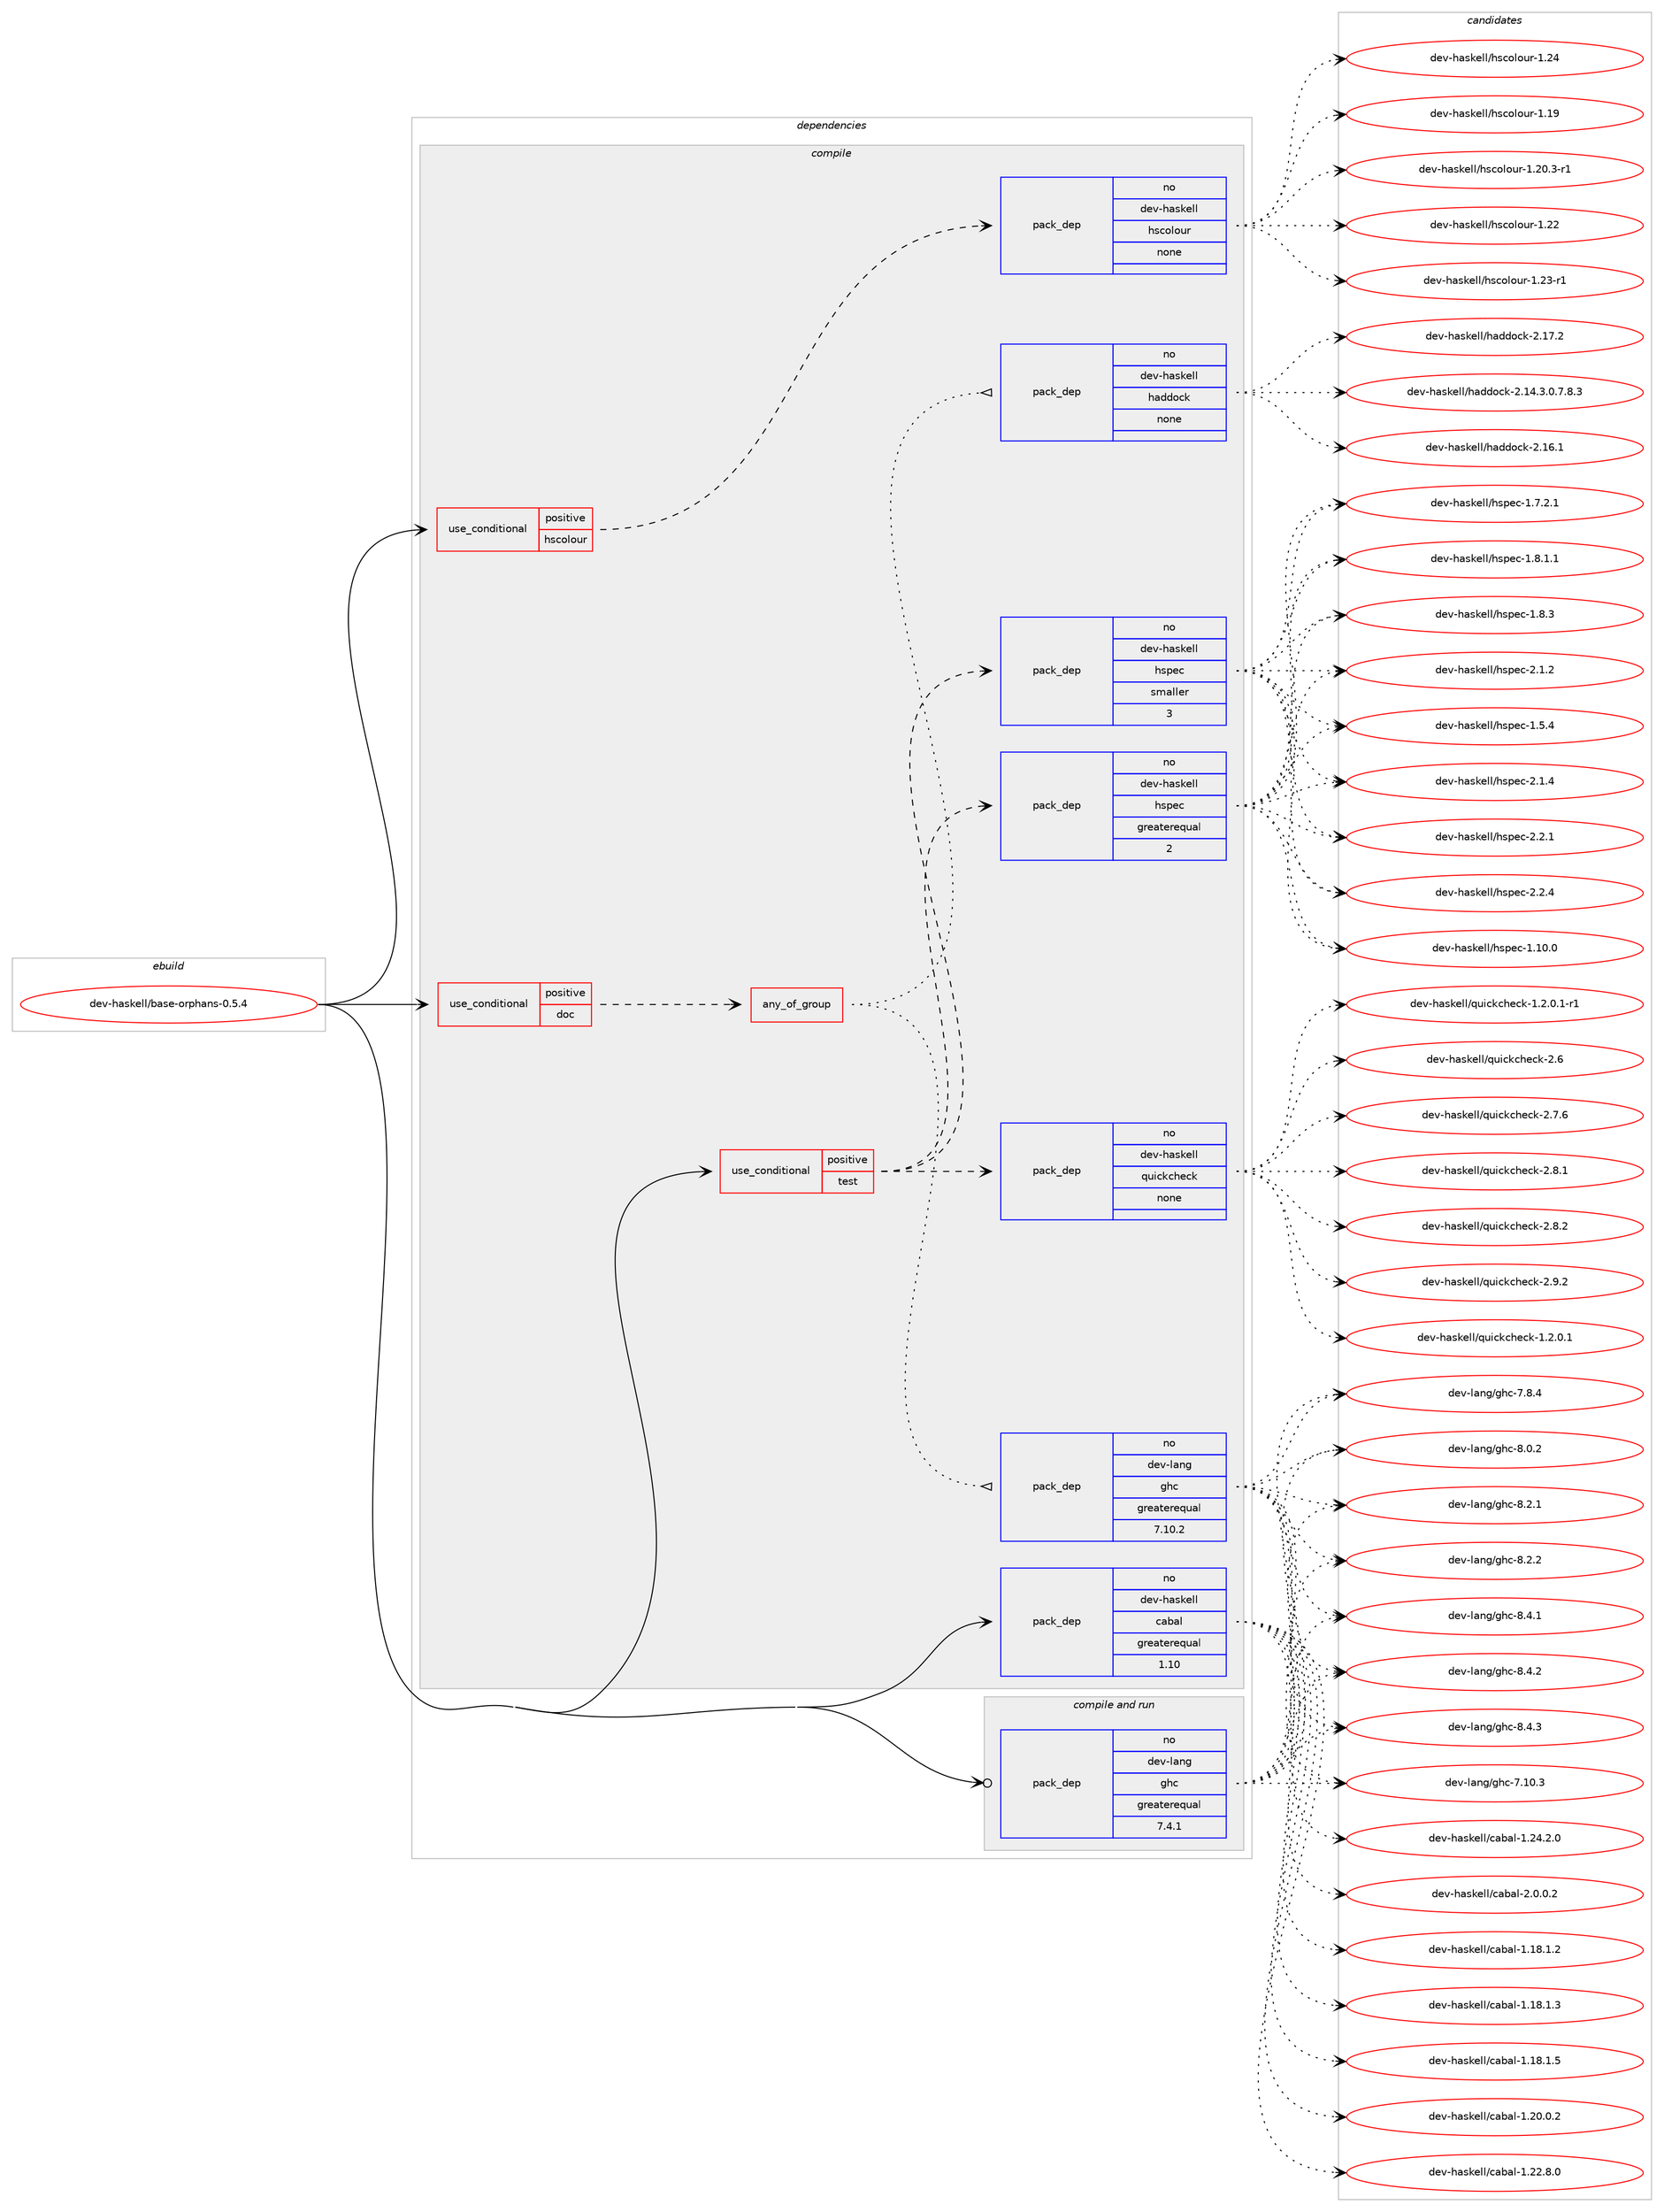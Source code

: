 digraph prolog {

# *************
# Graph options
# *************

newrank=true;
concentrate=true;
compound=true;
graph [rankdir=LR,fontname=Helvetica,fontsize=10,ranksep=1.5];#, ranksep=2.5, nodesep=0.2];
edge  [arrowhead=vee];
node  [fontname=Helvetica,fontsize=10];

# **********
# The ebuild
# **********

subgraph cluster_leftcol {
color=gray;
rank=same;
label=<<i>ebuild</i>>;
id [label="dev-haskell/base-orphans-0.5.4", color=red, width=4, href="../dev-haskell/base-orphans-0.5.4.svg"];
}

# ****************
# The dependencies
# ****************

subgraph cluster_midcol {
color=gray;
label=<<i>dependencies</i>>;
subgraph cluster_compile {
fillcolor="#eeeeee";
style=filled;
label=<<i>compile</i>>;
subgraph cond358675 {
dependency1326810 [label=<<TABLE BORDER="0" CELLBORDER="1" CELLSPACING="0" CELLPADDING="4"><TR><TD ROWSPAN="3" CELLPADDING="10">use_conditional</TD></TR><TR><TD>positive</TD></TR><TR><TD>doc</TD></TR></TABLE>>, shape=none, color=red];
subgraph any20558 {
dependency1326811 [label=<<TABLE BORDER="0" CELLBORDER="1" CELLSPACING="0" CELLPADDING="4"><TR><TD CELLPADDING="10">any_of_group</TD></TR></TABLE>>, shape=none, color=red];subgraph pack947025 {
dependency1326812 [label=<<TABLE BORDER="0" CELLBORDER="1" CELLSPACING="0" CELLPADDING="4" WIDTH="220"><TR><TD ROWSPAN="6" CELLPADDING="30">pack_dep</TD></TR><TR><TD WIDTH="110">no</TD></TR><TR><TD>dev-haskell</TD></TR><TR><TD>haddock</TD></TR><TR><TD>none</TD></TR><TR><TD></TD></TR></TABLE>>, shape=none, color=blue];
}
dependency1326811:e -> dependency1326812:w [weight=20,style="dotted",arrowhead="oinv"];
subgraph pack947026 {
dependency1326813 [label=<<TABLE BORDER="0" CELLBORDER="1" CELLSPACING="0" CELLPADDING="4" WIDTH="220"><TR><TD ROWSPAN="6" CELLPADDING="30">pack_dep</TD></TR><TR><TD WIDTH="110">no</TD></TR><TR><TD>dev-lang</TD></TR><TR><TD>ghc</TD></TR><TR><TD>greaterequal</TD></TR><TR><TD>7.10.2</TD></TR></TABLE>>, shape=none, color=blue];
}
dependency1326811:e -> dependency1326813:w [weight=20,style="dotted",arrowhead="oinv"];
}
dependency1326810:e -> dependency1326811:w [weight=20,style="dashed",arrowhead="vee"];
}
id:e -> dependency1326810:w [weight=20,style="solid",arrowhead="vee"];
subgraph cond358676 {
dependency1326814 [label=<<TABLE BORDER="0" CELLBORDER="1" CELLSPACING="0" CELLPADDING="4"><TR><TD ROWSPAN="3" CELLPADDING="10">use_conditional</TD></TR><TR><TD>positive</TD></TR><TR><TD>hscolour</TD></TR></TABLE>>, shape=none, color=red];
subgraph pack947027 {
dependency1326815 [label=<<TABLE BORDER="0" CELLBORDER="1" CELLSPACING="0" CELLPADDING="4" WIDTH="220"><TR><TD ROWSPAN="6" CELLPADDING="30">pack_dep</TD></TR><TR><TD WIDTH="110">no</TD></TR><TR><TD>dev-haskell</TD></TR><TR><TD>hscolour</TD></TR><TR><TD>none</TD></TR><TR><TD></TD></TR></TABLE>>, shape=none, color=blue];
}
dependency1326814:e -> dependency1326815:w [weight=20,style="dashed",arrowhead="vee"];
}
id:e -> dependency1326814:w [weight=20,style="solid",arrowhead="vee"];
subgraph cond358677 {
dependency1326816 [label=<<TABLE BORDER="0" CELLBORDER="1" CELLSPACING="0" CELLPADDING="4"><TR><TD ROWSPAN="3" CELLPADDING="10">use_conditional</TD></TR><TR><TD>positive</TD></TR><TR><TD>test</TD></TR></TABLE>>, shape=none, color=red];
subgraph pack947028 {
dependency1326817 [label=<<TABLE BORDER="0" CELLBORDER="1" CELLSPACING="0" CELLPADDING="4" WIDTH="220"><TR><TD ROWSPAN="6" CELLPADDING="30">pack_dep</TD></TR><TR><TD WIDTH="110">no</TD></TR><TR><TD>dev-haskell</TD></TR><TR><TD>hspec</TD></TR><TR><TD>greaterequal</TD></TR><TR><TD>2</TD></TR></TABLE>>, shape=none, color=blue];
}
dependency1326816:e -> dependency1326817:w [weight=20,style="dashed",arrowhead="vee"];
subgraph pack947029 {
dependency1326818 [label=<<TABLE BORDER="0" CELLBORDER="1" CELLSPACING="0" CELLPADDING="4" WIDTH="220"><TR><TD ROWSPAN="6" CELLPADDING="30">pack_dep</TD></TR><TR><TD WIDTH="110">no</TD></TR><TR><TD>dev-haskell</TD></TR><TR><TD>hspec</TD></TR><TR><TD>smaller</TD></TR><TR><TD>3</TD></TR></TABLE>>, shape=none, color=blue];
}
dependency1326816:e -> dependency1326818:w [weight=20,style="dashed",arrowhead="vee"];
subgraph pack947030 {
dependency1326819 [label=<<TABLE BORDER="0" CELLBORDER="1" CELLSPACING="0" CELLPADDING="4" WIDTH="220"><TR><TD ROWSPAN="6" CELLPADDING="30">pack_dep</TD></TR><TR><TD WIDTH="110">no</TD></TR><TR><TD>dev-haskell</TD></TR><TR><TD>quickcheck</TD></TR><TR><TD>none</TD></TR><TR><TD></TD></TR></TABLE>>, shape=none, color=blue];
}
dependency1326816:e -> dependency1326819:w [weight=20,style="dashed",arrowhead="vee"];
}
id:e -> dependency1326816:w [weight=20,style="solid",arrowhead="vee"];
subgraph pack947031 {
dependency1326820 [label=<<TABLE BORDER="0" CELLBORDER="1" CELLSPACING="0" CELLPADDING="4" WIDTH="220"><TR><TD ROWSPAN="6" CELLPADDING="30">pack_dep</TD></TR><TR><TD WIDTH="110">no</TD></TR><TR><TD>dev-haskell</TD></TR><TR><TD>cabal</TD></TR><TR><TD>greaterequal</TD></TR><TR><TD>1.10</TD></TR></TABLE>>, shape=none, color=blue];
}
id:e -> dependency1326820:w [weight=20,style="solid",arrowhead="vee"];
}
subgraph cluster_compileandrun {
fillcolor="#eeeeee";
style=filled;
label=<<i>compile and run</i>>;
subgraph pack947032 {
dependency1326821 [label=<<TABLE BORDER="0" CELLBORDER="1" CELLSPACING="0" CELLPADDING="4" WIDTH="220"><TR><TD ROWSPAN="6" CELLPADDING="30">pack_dep</TD></TR><TR><TD WIDTH="110">no</TD></TR><TR><TD>dev-lang</TD></TR><TR><TD>ghc</TD></TR><TR><TD>greaterequal</TD></TR><TR><TD>7.4.1</TD></TR></TABLE>>, shape=none, color=blue];
}
id:e -> dependency1326821:w [weight=20,style="solid",arrowhead="odotvee"];
}
subgraph cluster_run {
fillcolor="#eeeeee";
style=filled;
label=<<i>run</i>>;
}
}

# **************
# The candidates
# **************

subgraph cluster_choices {
rank=same;
color=gray;
label=<<i>candidates</i>>;

subgraph choice947025 {
color=black;
nodesep=1;
choice1001011184510497115107101108108471049710010011199107455046495246514648465546564651 [label="dev-haskell/haddock-2.14.3.0.7.8.3", color=red, width=4,href="../dev-haskell/haddock-2.14.3.0.7.8.3.svg"];
choice100101118451049711510710110810847104971001001119910745504649544649 [label="dev-haskell/haddock-2.16.1", color=red, width=4,href="../dev-haskell/haddock-2.16.1.svg"];
choice100101118451049711510710110810847104971001001119910745504649554650 [label="dev-haskell/haddock-2.17.2", color=red, width=4,href="../dev-haskell/haddock-2.17.2.svg"];
dependency1326812:e -> choice1001011184510497115107101108108471049710010011199107455046495246514648465546564651:w [style=dotted,weight="100"];
dependency1326812:e -> choice100101118451049711510710110810847104971001001119910745504649544649:w [style=dotted,weight="100"];
dependency1326812:e -> choice100101118451049711510710110810847104971001001119910745504649554650:w [style=dotted,weight="100"];
}
subgraph choice947026 {
color=black;
nodesep=1;
choice1001011184510897110103471031049945554649484651 [label="dev-lang/ghc-7.10.3", color=red, width=4,href="../dev-lang/ghc-7.10.3.svg"];
choice10010111845108971101034710310499455546564652 [label="dev-lang/ghc-7.8.4", color=red, width=4,href="../dev-lang/ghc-7.8.4.svg"];
choice10010111845108971101034710310499455646484650 [label="dev-lang/ghc-8.0.2", color=red, width=4,href="../dev-lang/ghc-8.0.2.svg"];
choice10010111845108971101034710310499455646504649 [label="dev-lang/ghc-8.2.1", color=red, width=4,href="../dev-lang/ghc-8.2.1.svg"];
choice10010111845108971101034710310499455646504650 [label="dev-lang/ghc-8.2.2", color=red, width=4,href="../dev-lang/ghc-8.2.2.svg"];
choice10010111845108971101034710310499455646524649 [label="dev-lang/ghc-8.4.1", color=red, width=4,href="../dev-lang/ghc-8.4.1.svg"];
choice10010111845108971101034710310499455646524650 [label="dev-lang/ghc-8.4.2", color=red, width=4,href="../dev-lang/ghc-8.4.2.svg"];
choice10010111845108971101034710310499455646524651 [label="dev-lang/ghc-8.4.3", color=red, width=4,href="../dev-lang/ghc-8.4.3.svg"];
dependency1326813:e -> choice1001011184510897110103471031049945554649484651:w [style=dotted,weight="100"];
dependency1326813:e -> choice10010111845108971101034710310499455546564652:w [style=dotted,weight="100"];
dependency1326813:e -> choice10010111845108971101034710310499455646484650:w [style=dotted,weight="100"];
dependency1326813:e -> choice10010111845108971101034710310499455646504649:w [style=dotted,weight="100"];
dependency1326813:e -> choice10010111845108971101034710310499455646504650:w [style=dotted,weight="100"];
dependency1326813:e -> choice10010111845108971101034710310499455646524649:w [style=dotted,weight="100"];
dependency1326813:e -> choice10010111845108971101034710310499455646524650:w [style=dotted,weight="100"];
dependency1326813:e -> choice10010111845108971101034710310499455646524651:w [style=dotted,weight="100"];
}
subgraph choice947027 {
color=black;
nodesep=1;
choice100101118451049711510710110810847104115991111081111171144549464957 [label="dev-haskell/hscolour-1.19", color=red, width=4,href="../dev-haskell/hscolour-1.19.svg"];
choice10010111845104971151071011081084710411599111108111117114454946504846514511449 [label="dev-haskell/hscolour-1.20.3-r1", color=red, width=4,href="../dev-haskell/hscolour-1.20.3-r1.svg"];
choice100101118451049711510710110810847104115991111081111171144549465050 [label="dev-haskell/hscolour-1.22", color=red, width=4,href="../dev-haskell/hscolour-1.22.svg"];
choice1001011184510497115107101108108471041159911110811111711445494650514511449 [label="dev-haskell/hscolour-1.23-r1", color=red, width=4,href="../dev-haskell/hscolour-1.23-r1.svg"];
choice100101118451049711510710110810847104115991111081111171144549465052 [label="dev-haskell/hscolour-1.24", color=red, width=4,href="../dev-haskell/hscolour-1.24.svg"];
dependency1326815:e -> choice100101118451049711510710110810847104115991111081111171144549464957:w [style=dotted,weight="100"];
dependency1326815:e -> choice10010111845104971151071011081084710411599111108111117114454946504846514511449:w [style=dotted,weight="100"];
dependency1326815:e -> choice100101118451049711510710110810847104115991111081111171144549465050:w [style=dotted,weight="100"];
dependency1326815:e -> choice1001011184510497115107101108108471041159911110811111711445494650514511449:w [style=dotted,weight="100"];
dependency1326815:e -> choice100101118451049711510710110810847104115991111081111171144549465052:w [style=dotted,weight="100"];
}
subgraph choice947028 {
color=black;
nodesep=1;
choice1001011184510497115107101108108471041151121019945494649484648 [label="dev-haskell/hspec-1.10.0", color=red, width=4,href="../dev-haskell/hspec-1.10.0.svg"];
choice10010111845104971151071011081084710411511210199454946534652 [label="dev-haskell/hspec-1.5.4", color=red, width=4,href="../dev-haskell/hspec-1.5.4.svg"];
choice100101118451049711510710110810847104115112101994549465546504649 [label="dev-haskell/hspec-1.7.2.1", color=red, width=4,href="../dev-haskell/hspec-1.7.2.1.svg"];
choice100101118451049711510710110810847104115112101994549465646494649 [label="dev-haskell/hspec-1.8.1.1", color=red, width=4,href="../dev-haskell/hspec-1.8.1.1.svg"];
choice10010111845104971151071011081084710411511210199454946564651 [label="dev-haskell/hspec-1.8.3", color=red, width=4,href="../dev-haskell/hspec-1.8.3.svg"];
choice10010111845104971151071011081084710411511210199455046494650 [label="dev-haskell/hspec-2.1.2", color=red, width=4,href="../dev-haskell/hspec-2.1.2.svg"];
choice10010111845104971151071011081084710411511210199455046494652 [label="dev-haskell/hspec-2.1.4", color=red, width=4,href="../dev-haskell/hspec-2.1.4.svg"];
choice10010111845104971151071011081084710411511210199455046504649 [label="dev-haskell/hspec-2.2.1", color=red, width=4,href="../dev-haskell/hspec-2.2.1.svg"];
choice10010111845104971151071011081084710411511210199455046504652 [label="dev-haskell/hspec-2.2.4", color=red, width=4,href="../dev-haskell/hspec-2.2.4.svg"];
dependency1326817:e -> choice1001011184510497115107101108108471041151121019945494649484648:w [style=dotted,weight="100"];
dependency1326817:e -> choice10010111845104971151071011081084710411511210199454946534652:w [style=dotted,weight="100"];
dependency1326817:e -> choice100101118451049711510710110810847104115112101994549465546504649:w [style=dotted,weight="100"];
dependency1326817:e -> choice100101118451049711510710110810847104115112101994549465646494649:w [style=dotted,weight="100"];
dependency1326817:e -> choice10010111845104971151071011081084710411511210199454946564651:w [style=dotted,weight="100"];
dependency1326817:e -> choice10010111845104971151071011081084710411511210199455046494650:w [style=dotted,weight="100"];
dependency1326817:e -> choice10010111845104971151071011081084710411511210199455046494652:w [style=dotted,weight="100"];
dependency1326817:e -> choice10010111845104971151071011081084710411511210199455046504649:w [style=dotted,weight="100"];
dependency1326817:e -> choice10010111845104971151071011081084710411511210199455046504652:w [style=dotted,weight="100"];
}
subgraph choice947029 {
color=black;
nodesep=1;
choice1001011184510497115107101108108471041151121019945494649484648 [label="dev-haskell/hspec-1.10.0", color=red, width=4,href="../dev-haskell/hspec-1.10.0.svg"];
choice10010111845104971151071011081084710411511210199454946534652 [label="dev-haskell/hspec-1.5.4", color=red, width=4,href="../dev-haskell/hspec-1.5.4.svg"];
choice100101118451049711510710110810847104115112101994549465546504649 [label="dev-haskell/hspec-1.7.2.1", color=red, width=4,href="../dev-haskell/hspec-1.7.2.1.svg"];
choice100101118451049711510710110810847104115112101994549465646494649 [label="dev-haskell/hspec-1.8.1.1", color=red, width=4,href="../dev-haskell/hspec-1.8.1.1.svg"];
choice10010111845104971151071011081084710411511210199454946564651 [label="dev-haskell/hspec-1.8.3", color=red, width=4,href="../dev-haskell/hspec-1.8.3.svg"];
choice10010111845104971151071011081084710411511210199455046494650 [label="dev-haskell/hspec-2.1.2", color=red, width=4,href="../dev-haskell/hspec-2.1.2.svg"];
choice10010111845104971151071011081084710411511210199455046494652 [label="dev-haskell/hspec-2.1.4", color=red, width=4,href="../dev-haskell/hspec-2.1.4.svg"];
choice10010111845104971151071011081084710411511210199455046504649 [label="dev-haskell/hspec-2.2.1", color=red, width=4,href="../dev-haskell/hspec-2.2.1.svg"];
choice10010111845104971151071011081084710411511210199455046504652 [label="dev-haskell/hspec-2.2.4", color=red, width=4,href="../dev-haskell/hspec-2.2.4.svg"];
dependency1326818:e -> choice1001011184510497115107101108108471041151121019945494649484648:w [style=dotted,weight="100"];
dependency1326818:e -> choice10010111845104971151071011081084710411511210199454946534652:w [style=dotted,weight="100"];
dependency1326818:e -> choice100101118451049711510710110810847104115112101994549465546504649:w [style=dotted,weight="100"];
dependency1326818:e -> choice100101118451049711510710110810847104115112101994549465646494649:w [style=dotted,weight="100"];
dependency1326818:e -> choice10010111845104971151071011081084710411511210199454946564651:w [style=dotted,weight="100"];
dependency1326818:e -> choice10010111845104971151071011081084710411511210199455046494650:w [style=dotted,weight="100"];
dependency1326818:e -> choice10010111845104971151071011081084710411511210199455046494652:w [style=dotted,weight="100"];
dependency1326818:e -> choice10010111845104971151071011081084710411511210199455046504649:w [style=dotted,weight="100"];
dependency1326818:e -> choice10010111845104971151071011081084710411511210199455046504652:w [style=dotted,weight="100"];
}
subgraph choice947030 {
color=black;
nodesep=1;
choice1001011184510497115107101108108471131171059910799104101991074549465046484649 [label="dev-haskell/quickcheck-1.2.0.1", color=red, width=4,href="../dev-haskell/quickcheck-1.2.0.1.svg"];
choice10010111845104971151071011081084711311710599107991041019910745494650464846494511449 [label="dev-haskell/quickcheck-1.2.0.1-r1", color=red, width=4,href="../dev-haskell/quickcheck-1.2.0.1-r1.svg"];
choice10010111845104971151071011081084711311710599107991041019910745504654 [label="dev-haskell/quickcheck-2.6", color=red, width=4,href="../dev-haskell/quickcheck-2.6.svg"];
choice100101118451049711510710110810847113117105991079910410199107455046554654 [label="dev-haskell/quickcheck-2.7.6", color=red, width=4,href="../dev-haskell/quickcheck-2.7.6.svg"];
choice100101118451049711510710110810847113117105991079910410199107455046564649 [label="dev-haskell/quickcheck-2.8.1", color=red, width=4,href="../dev-haskell/quickcheck-2.8.1.svg"];
choice100101118451049711510710110810847113117105991079910410199107455046564650 [label="dev-haskell/quickcheck-2.8.2", color=red, width=4,href="../dev-haskell/quickcheck-2.8.2.svg"];
choice100101118451049711510710110810847113117105991079910410199107455046574650 [label="dev-haskell/quickcheck-2.9.2", color=red, width=4,href="../dev-haskell/quickcheck-2.9.2.svg"];
dependency1326819:e -> choice1001011184510497115107101108108471131171059910799104101991074549465046484649:w [style=dotted,weight="100"];
dependency1326819:e -> choice10010111845104971151071011081084711311710599107991041019910745494650464846494511449:w [style=dotted,weight="100"];
dependency1326819:e -> choice10010111845104971151071011081084711311710599107991041019910745504654:w [style=dotted,weight="100"];
dependency1326819:e -> choice100101118451049711510710110810847113117105991079910410199107455046554654:w [style=dotted,weight="100"];
dependency1326819:e -> choice100101118451049711510710110810847113117105991079910410199107455046564649:w [style=dotted,weight="100"];
dependency1326819:e -> choice100101118451049711510710110810847113117105991079910410199107455046564650:w [style=dotted,weight="100"];
dependency1326819:e -> choice100101118451049711510710110810847113117105991079910410199107455046574650:w [style=dotted,weight="100"];
}
subgraph choice947031 {
color=black;
nodesep=1;
choice10010111845104971151071011081084799979897108454946495646494650 [label="dev-haskell/cabal-1.18.1.2", color=red, width=4,href="../dev-haskell/cabal-1.18.1.2.svg"];
choice10010111845104971151071011081084799979897108454946495646494651 [label="dev-haskell/cabal-1.18.1.3", color=red, width=4,href="../dev-haskell/cabal-1.18.1.3.svg"];
choice10010111845104971151071011081084799979897108454946495646494653 [label="dev-haskell/cabal-1.18.1.5", color=red, width=4,href="../dev-haskell/cabal-1.18.1.5.svg"];
choice10010111845104971151071011081084799979897108454946504846484650 [label="dev-haskell/cabal-1.20.0.2", color=red, width=4,href="../dev-haskell/cabal-1.20.0.2.svg"];
choice10010111845104971151071011081084799979897108454946505046564648 [label="dev-haskell/cabal-1.22.8.0", color=red, width=4,href="../dev-haskell/cabal-1.22.8.0.svg"];
choice10010111845104971151071011081084799979897108454946505246504648 [label="dev-haskell/cabal-1.24.2.0", color=red, width=4,href="../dev-haskell/cabal-1.24.2.0.svg"];
choice100101118451049711510710110810847999798971084550464846484650 [label="dev-haskell/cabal-2.0.0.2", color=red, width=4,href="../dev-haskell/cabal-2.0.0.2.svg"];
dependency1326820:e -> choice10010111845104971151071011081084799979897108454946495646494650:w [style=dotted,weight="100"];
dependency1326820:e -> choice10010111845104971151071011081084799979897108454946495646494651:w [style=dotted,weight="100"];
dependency1326820:e -> choice10010111845104971151071011081084799979897108454946495646494653:w [style=dotted,weight="100"];
dependency1326820:e -> choice10010111845104971151071011081084799979897108454946504846484650:w [style=dotted,weight="100"];
dependency1326820:e -> choice10010111845104971151071011081084799979897108454946505046564648:w [style=dotted,weight="100"];
dependency1326820:e -> choice10010111845104971151071011081084799979897108454946505246504648:w [style=dotted,weight="100"];
dependency1326820:e -> choice100101118451049711510710110810847999798971084550464846484650:w [style=dotted,weight="100"];
}
subgraph choice947032 {
color=black;
nodesep=1;
choice1001011184510897110103471031049945554649484651 [label="dev-lang/ghc-7.10.3", color=red, width=4,href="../dev-lang/ghc-7.10.3.svg"];
choice10010111845108971101034710310499455546564652 [label="dev-lang/ghc-7.8.4", color=red, width=4,href="../dev-lang/ghc-7.8.4.svg"];
choice10010111845108971101034710310499455646484650 [label="dev-lang/ghc-8.0.2", color=red, width=4,href="../dev-lang/ghc-8.0.2.svg"];
choice10010111845108971101034710310499455646504649 [label="dev-lang/ghc-8.2.1", color=red, width=4,href="../dev-lang/ghc-8.2.1.svg"];
choice10010111845108971101034710310499455646504650 [label="dev-lang/ghc-8.2.2", color=red, width=4,href="../dev-lang/ghc-8.2.2.svg"];
choice10010111845108971101034710310499455646524649 [label="dev-lang/ghc-8.4.1", color=red, width=4,href="../dev-lang/ghc-8.4.1.svg"];
choice10010111845108971101034710310499455646524650 [label="dev-lang/ghc-8.4.2", color=red, width=4,href="../dev-lang/ghc-8.4.2.svg"];
choice10010111845108971101034710310499455646524651 [label="dev-lang/ghc-8.4.3", color=red, width=4,href="../dev-lang/ghc-8.4.3.svg"];
dependency1326821:e -> choice1001011184510897110103471031049945554649484651:w [style=dotted,weight="100"];
dependency1326821:e -> choice10010111845108971101034710310499455546564652:w [style=dotted,weight="100"];
dependency1326821:e -> choice10010111845108971101034710310499455646484650:w [style=dotted,weight="100"];
dependency1326821:e -> choice10010111845108971101034710310499455646504649:w [style=dotted,weight="100"];
dependency1326821:e -> choice10010111845108971101034710310499455646504650:w [style=dotted,weight="100"];
dependency1326821:e -> choice10010111845108971101034710310499455646524649:w [style=dotted,weight="100"];
dependency1326821:e -> choice10010111845108971101034710310499455646524650:w [style=dotted,weight="100"];
dependency1326821:e -> choice10010111845108971101034710310499455646524651:w [style=dotted,weight="100"];
}
}

}
